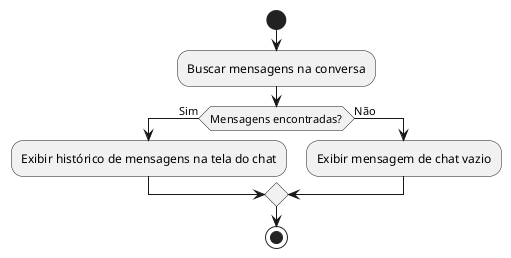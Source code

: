 @startuml
start

:Buscar mensagens na conversa;
if (Mensagens encontradas?) then (Sim)
  :Exibir histórico de mensagens na tela do chat;
else (Não)
  :Exibir mensagem de chat vazio;
endif

stop
@enduml